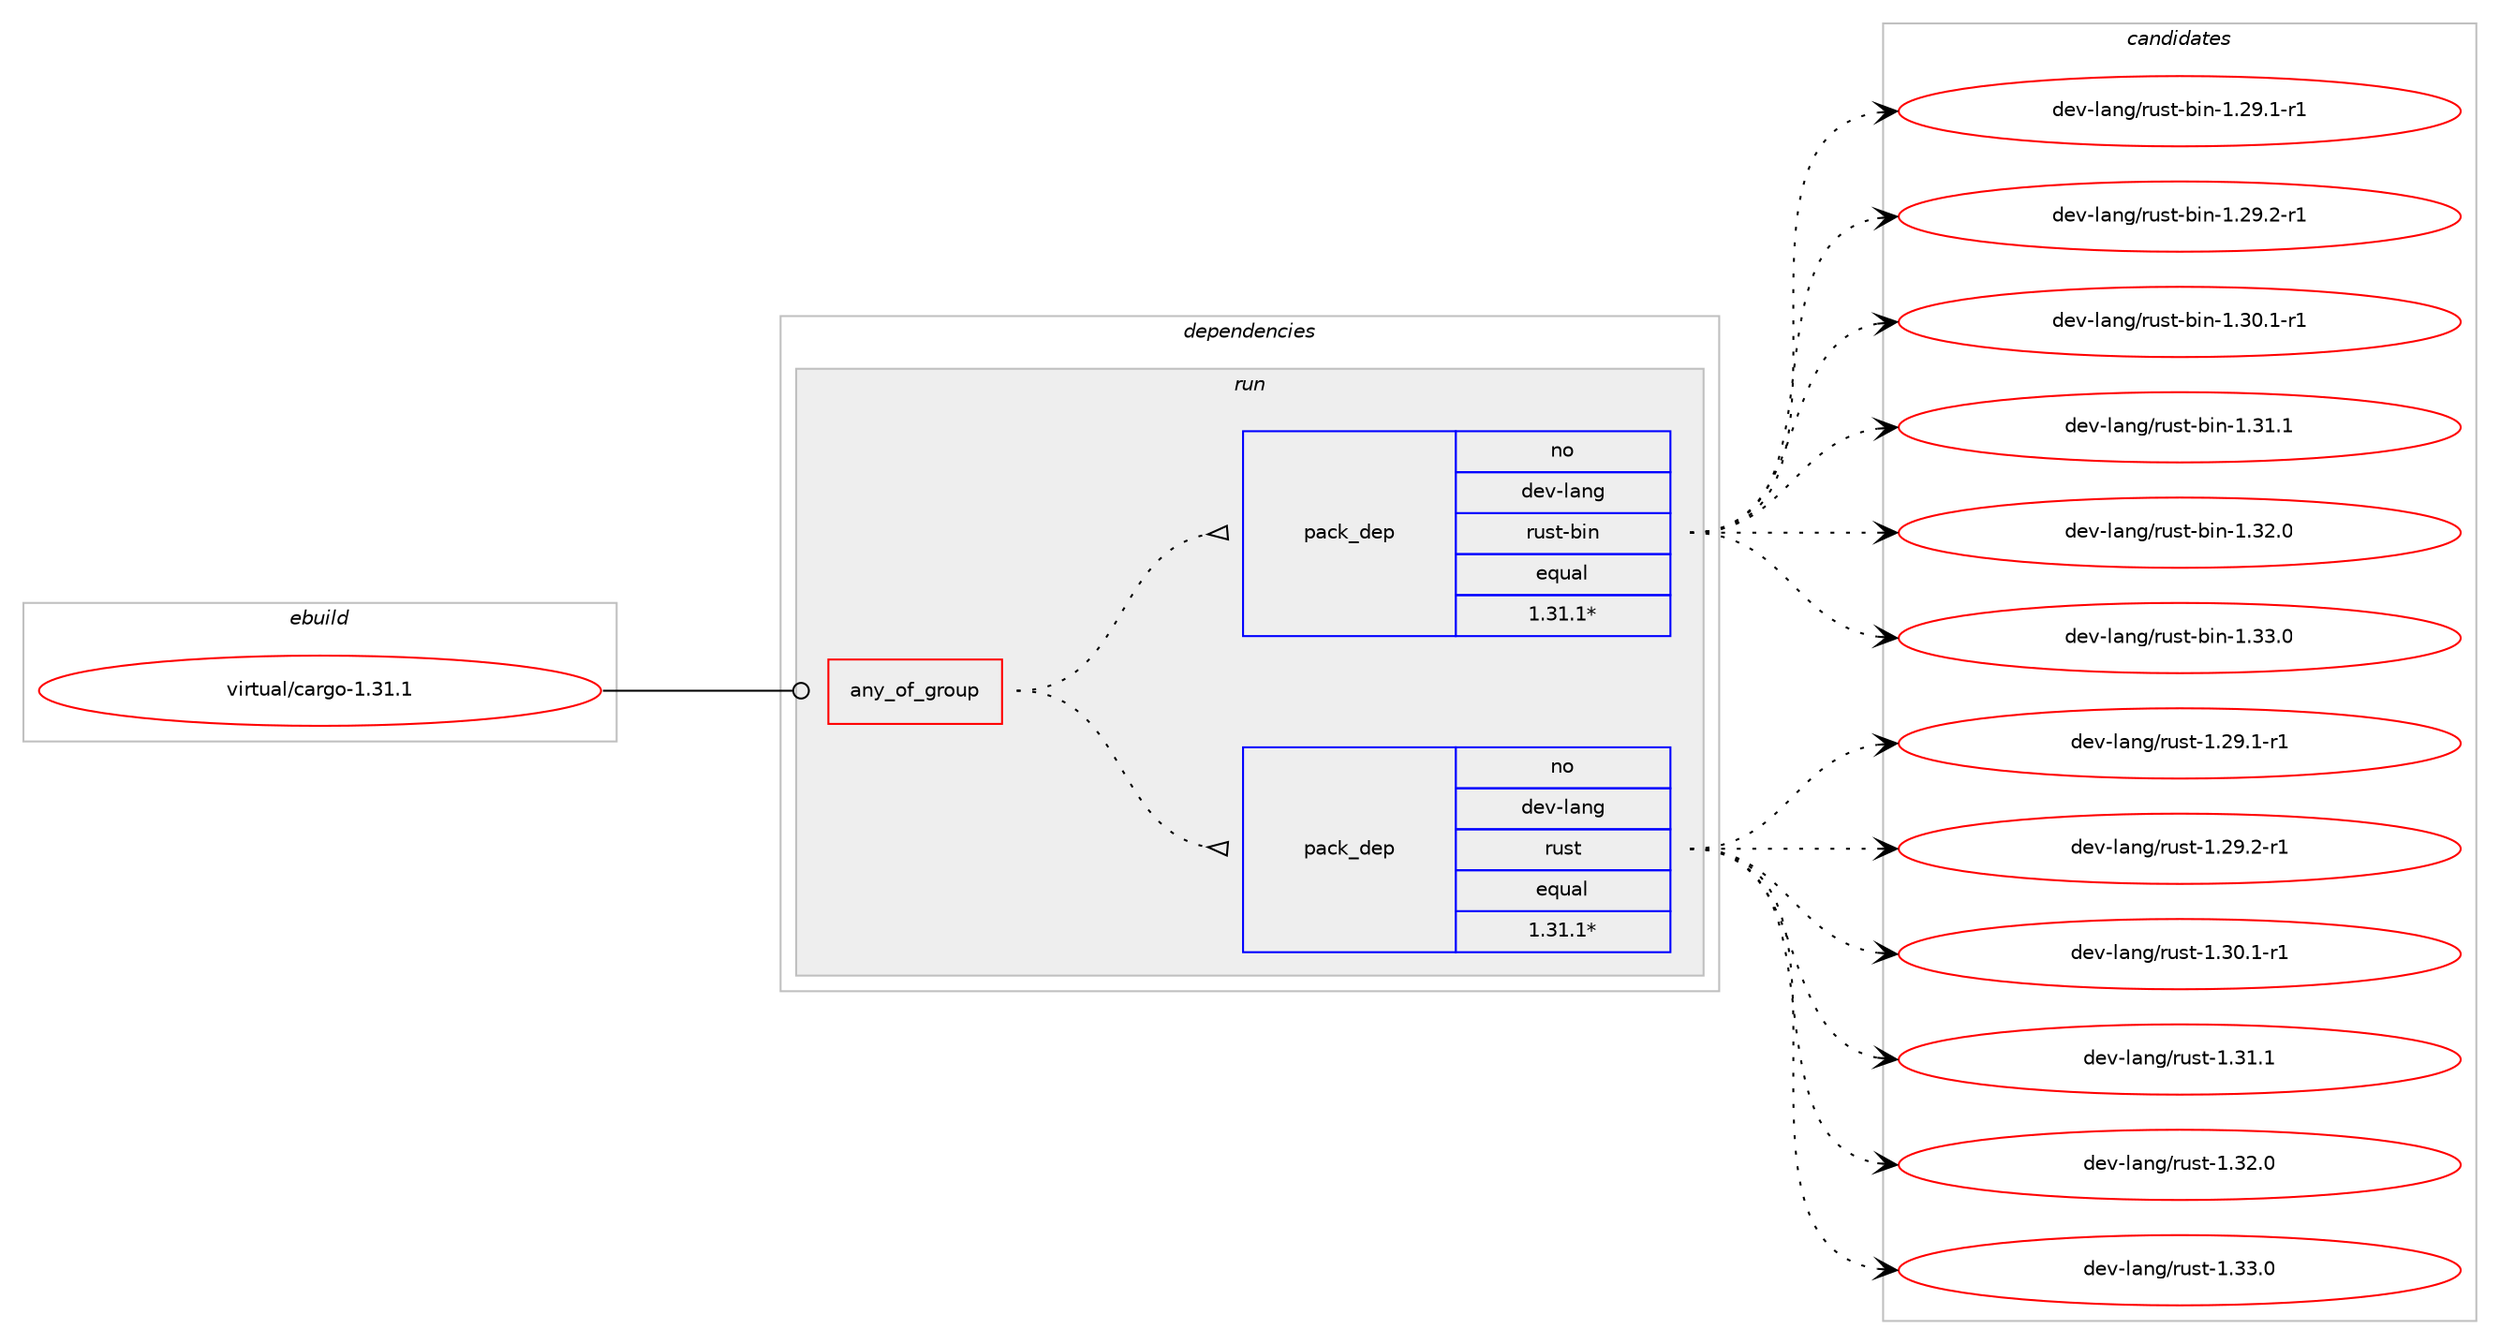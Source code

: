 digraph prolog {

# *************
# Graph options
# *************

newrank=true;
concentrate=true;
compound=true;
graph [rankdir=LR,fontname=Helvetica,fontsize=10,ranksep=1.5];#, ranksep=2.5, nodesep=0.2];
edge  [arrowhead=vee];
node  [fontname=Helvetica,fontsize=10];

# **********
# The ebuild
# **********

subgraph cluster_leftcol {
color=gray;
rank=same;
label=<<i>ebuild</i>>;
id [label="virtual/cargo-1.31.1", color=red, width=4, href="../virtual/cargo-1.31.1.svg"];
}

# ****************
# The dependencies
# ****************

subgraph cluster_midcol {
color=gray;
label=<<i>dependencies</i>>;
subgraph cluster_compile {
fillcolor="#eeeeee";
style=filled;
label=<<i>compile</i>>;
}
subgraph cluster_compileandrun {
fillcolor="#eeeeee";
style=filled;
label=<<i>compile and run</i>>;
}
subgraph cluster_run {
fillcolor="#eeeeee";
style=filled;
label=<<i>run</i>>;
subgraph any27801 {
dependency1740943 [label=<<TABLE BORDER="0" CELLBORDER="1" CELLSPACING="0" CELLPADDING="4"><TR><TD CELLPADDING="10">any_of_group</TD></TR></TABLE>>, shape=none, color=red];subgraph pack1249578 {
dependency1740944 [label=<<TABLE BORDER="0" CELLBORDER="1" CELLSPACING="0" CELLPADDING="4" WIDTH="220"><TR><TD ROWSPAN="6" CELLPADDING="30">pack_dep</TD></TR><TR><TD WIDTH="110">no</TD></TR><TR><TD>dev-lang</TD></TR><TR><TD>rust</TD></TR><TR><TD>equal</TD></TR><TR><TD>1.31.1*</TD></TR></TABLE>>, shape=none, color=blue];
}
dependency1740943:e -> dependency1740944:w [weight=20,style="dotted",arrowhead="oinv"];
subgraph pack1249579 {
dependency1740945 [label=<<TABLE BORDER="0" CELLBORDER="1" CELLSPACING="0" CELLPADDING="4" WIDTH="220"><TR><TD ROWSPAN="6" CELLPADDING="30">pack_dep</TD></TR><TR><TD WIDTH="110">no</TD></TR><TR><TD>dev-lang</TD></TR><TR><TD>rust-bin</TD></TR><TR><TD>equal</TD></TR><TR><TD>1.31.1*</TD></TR></TABLE>>, shape=none, color=blue];
}
dependency1740943:e -> dependency1740945:w [weight=20,style="dotted",arrowhead="oinv"];
}
id:e -> dependency1740943:w [weight=20,style="solid",arrowhead="odot"];
}
}

# **************
# The candidates
# **************

subgraph cluster_choices {
rank=same;
color=gray;
label=<<i>candidates</i>>;

subgraph choice1249578 {
color=black;
nodesep=1;
choice100101118451089711010347114117115116454946505746494511449 [label="dev-lang/rust-1.29.1-r1", color=red, width=4,href="../dev-lang/rust-1.29.1-r1.svg"];
choice100101118451089711010347114117115116454946505746504511449 [label="dev-lang/rust-1.29.2-r1", color=red, width=4,href="../dev-lang/rust-1.29.2-r1.svg"];
choice100101118451089711010347114117115116454946514846494511449 [label="dev-lang/rust-1.30.1-r1", color=red, width=4,href="../dev-lang/rust-1.30.1-r1.svg"];
choice10010111845108971101034711411711511645494651494649 [label="dev-lang/rust-1.31.1", color=red, width=4,href="../dev-lang/rust-1.31.1.svg"];
choice10010111845108971101034711411711511645494651504648 [label="dev-lang/rust-1.32.0", color=red, width=4,href="../dev-lang/rust-1.32.0.svg"];
choice10010111845108971101034711411711511645494651514648 [label="dev-lang/rust-1.33.0", color=red, width=4,href="../dev-lang/rust-1.33.0.svg"];
dependency1740944:e -> choice100101118451089711010347114117115116454946505746494511449:w [style=dotted,weight="100"];
dependency1740944:e -> choice100101118451089711010347114117115116454946505746504511449:w [style=dotted,weight="100"];
dependency1740944:e -> choice100101118451089711010347114117115116454946514846494511449:w [style=dotted,weight="100"];
dependency1740944:e -> choice10010111845108971101034711411711511645494651494649:w [style=dotted,weight="100"];
dependency1740944:e -> choice10010111845108971101034711411711511645494651504648:w [style=dotted,weight="100"];
dependency1740944:e -> choice10010111845108971101034711411711511645494651514648:w [style=dotted,weight="100"];
}
subgraph choice1249579 {
color=black;
nodesep=1;
choice1001011184510897110103471141171151164598105110454946505746494511449 [label="dev-lang/rust-bin-1.29.1-r1", color=red, width=4,href="../dev-lang/rust-bin-1.29.1-r1.svg"];
choice1001011184510897110103471141171151164598105110454946505746504511449 [label="dev-lang/rust-bin-1.29.2-r1", color=red, width=4,href="../dev-lang/rust-bin-1.29.2-r1.svg"];
choice1001011184510897110103471141171151164598105110454946514846494511449 [label="dev-lang/rust-bin-1.30.1-r1", color=red, width=4,href="../dev-lang/rust-bin-1.30.1-r1.svg"];
choice100101118451089711010347114117115116459810511045494651494649 [label="dev-lang/rust-bin-1.31.1", color=red, width=4,href="../dev-lang/rust-bin-1.31.1.svg"];
choice100101118451089711010347114117115116459810511045494651504648 [label="dev-lang/rust-bin-1.32.0", color=red, width=4,href="../dev-lang/rust-bin-1.32.0.svg"];
choice100101118451089711010347114117115116459810511045494651514648 [label="dev-lang/rust-bin-1.33.0", color=red, width=4,href="../dev-lang/rust-bin-1.33.0.svg"];
dependency1740945:e -> choice1001011184510897110103471141171151164598105110454946505746494511449:w [style=dotted,weight="100"];
dependency1740945:e -> choice1001011184510897110103471141171151164598105110454946505746504511449:w [style=dotted,weight="100"];
dependency1740945:e -> choice1001011184510897110103471141171151164598105110454946514846494511449:w [style=dotted,weight="100"];
dependency1740945:e -> choice100101118451089711010347114117115116459810511045494651494649:w [style=dotted,weight="100"];
dependency1740945:e -> choice100101118451089711010347114117115116459810511045494651504648:w [style=dotted,weight="100"];
dependency1740945:e -> choice100101118451089711010347114117115116459810511045494651514648:w [style=dotted,weight="100"];
}
}

}
